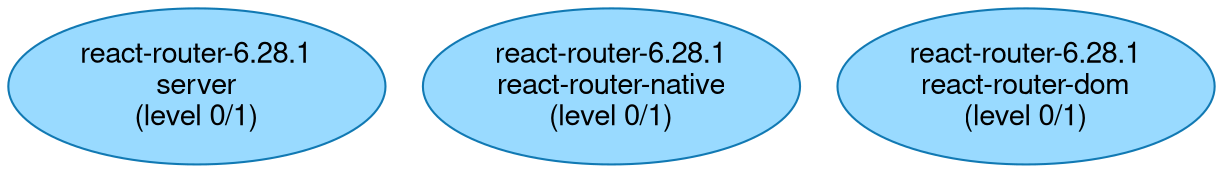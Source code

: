 // This GraphViz dot file was generated by the script convertQueryResultCsvToGraphVizDotFile.sh with default.template

strict digraph TypeScriptModuleBuildLevels {
    fontname = "Helvetica,Arial,sans-serif";
    node [fontname = "Helvetica,Arial,sans-serif";];
    edge [fontname = "Helvetica,Arial,sans-serif"; fontsize = 10;];
    node [style = filled; fillcolor = "0.560 0.400 0.999";];
    node [color = "0.560 0.900 0.700";];
    edge [color = "0.560 0.900 0.700";];
	"react-router-6.28.1\nserver\n(level 0/1)" [];
	"react-router-6.28.1\nreact-router-native\n(level 0/1)" [];
	"react-router-6.28.1\nreact-router-dom\n(level 0/1)" [];
}
